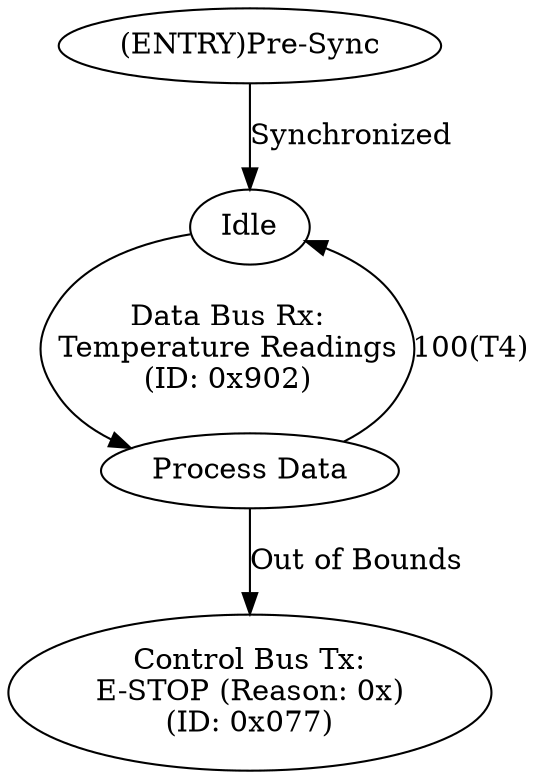 digraph {
S41		[label="(ENTRY)Pre-Sync"];
S42		[label="Idle"];
S43		[label="Process Data"];
S44		[label="Control Bus Tx:\nE-STOP (Reason: 0x)\n(ID: 0x077)"];

S41 -> S42     [label="Synchronized"];
S42 -> S43     [label="Data Bus Rx:\nTemperature Readings\n(ID: 0x902)\n"];
S43 -> S44     [label="Out of Bounds"];

S43 -> S42     [label="100(T4)"];
}
